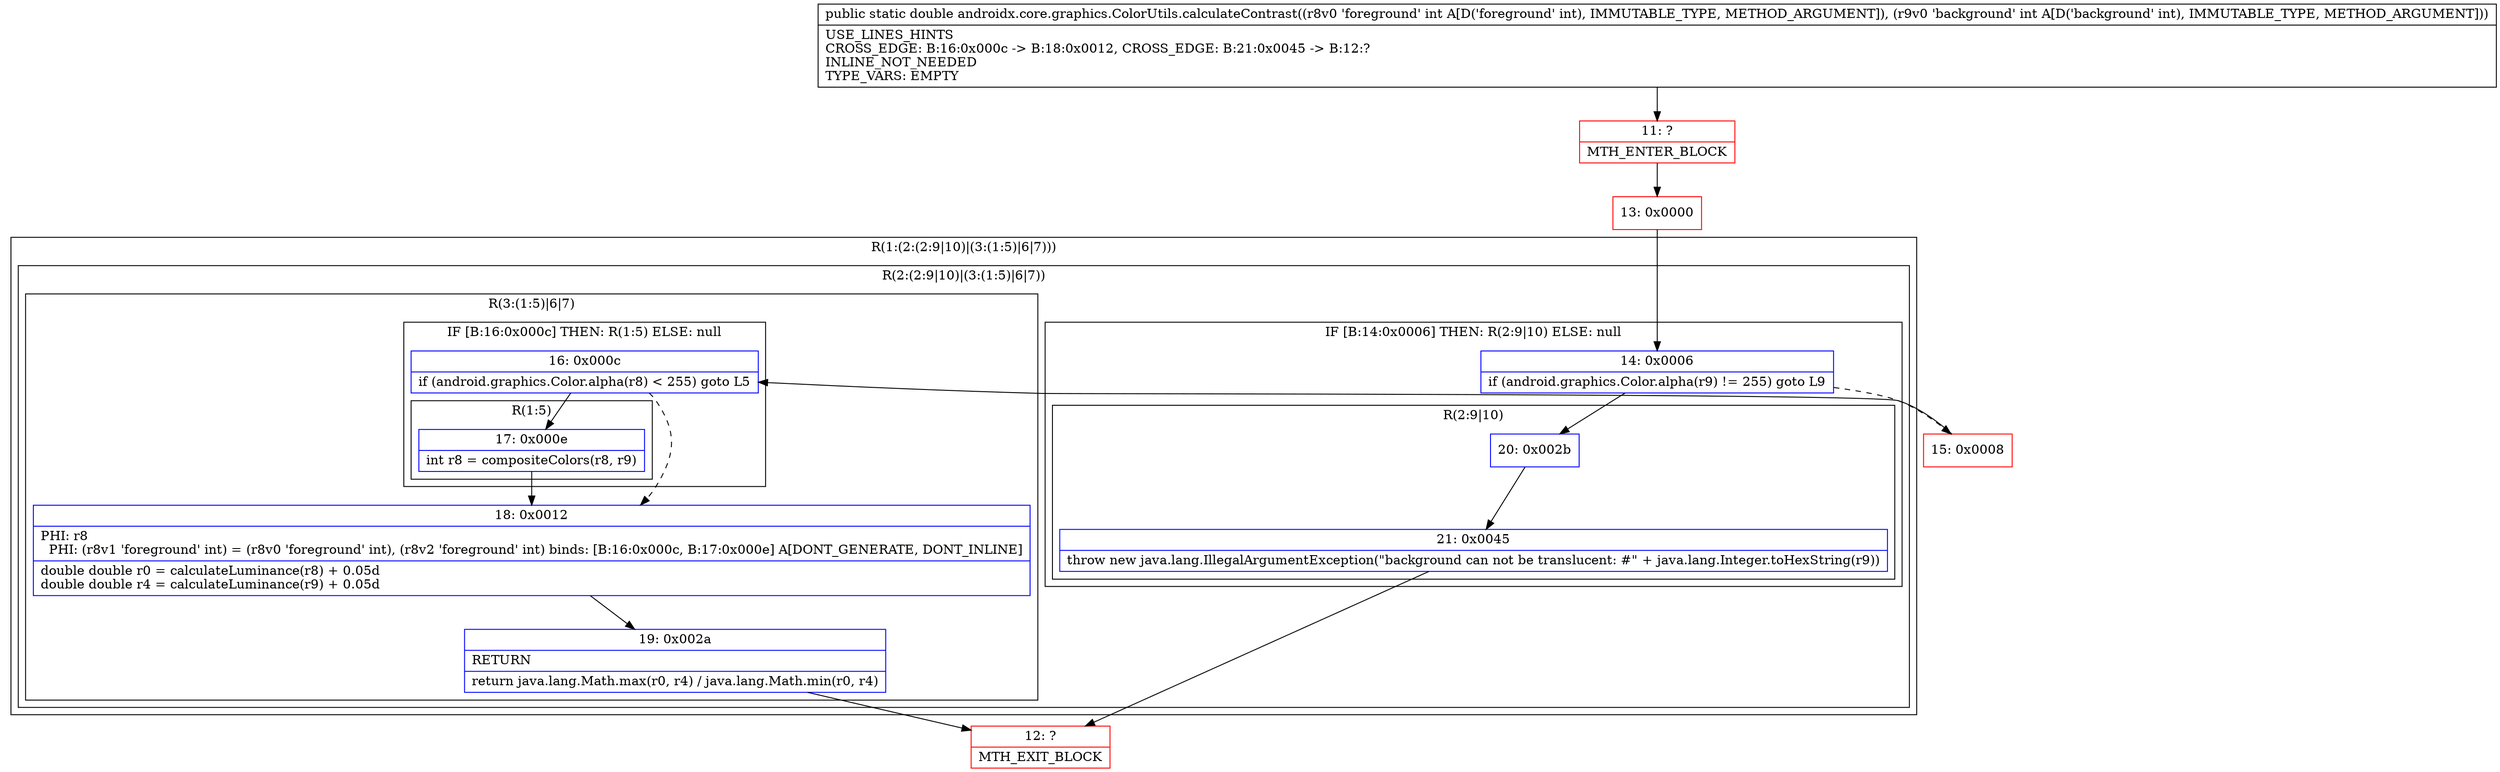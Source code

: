 digraph "CFG forandroidx.core.graphics.ColorUtils.calculateContrast(II)D" {
subgraph cluster_Region_1586704434 {
label = "R(1:(2:(2:9|10)|(3:(1:5)|6|7)))";
node [shape=record,color=blue];
subgraph cluster_Region_586144557 {
label = "R(2:(2:9|10)|(3:(1:5)|6|7))";
node [shape=record,color=blue];
subgraph cluster_IfRegion_617229530 {
label = "IF [B:14:0x0006] THEN: R(2:9|10) ELSE: null";
node [shape=record,color=blue];
Node_14 [shape=record,label="{14\:\ 0x0006|if (android.graphics.Color.alpha(r9) != 255) goto L9\l}"];
subgraph cluster_Region_519226393 {
label = "R(2:9|10)";
node [shape=record,color=blue];
Node_20 [shape=record,label="{20\:\ 0x002b}"];
Node_21 [shape=record,label="{21\:\ 0x0045|throw new java.lang.IllegalArgumentException(\"background can not be translucent: #\" + java.lang.Integer.toHexString(r9))\l}"];
}
}
subgraph cluster_Region_893451059 {
label = "R(3:(1:5)|6|7)";
node [shape=record,color=blue];
subgraph cluster_IfRegion_1495758165 {
label = "IF [B:16:0x000c] THEN: R(1:5) ELSE: null";
node [shape=record,color=blue];
Node_16 [shape=record,label="{16\:\ 0x000c|if (android.graphics.Color.alpha(r8) \< 255) goto L5\l}"];
subgraph cluster_Region_97381359 {
label = "R(1:5)";
node [shape=record,color=blue];
Node_17 [shape=record,label="{17\:\ 0x000e|int r8 = compositeColors(r8, r9)\l}"];
}
}
Node_18 [shape=record,label="{18\:\ 0x0012|PHI: r8 \l  PHI: (r8v1 'foreground' int) = (r8v0 'foreground' int), (r8v2 'foreground' int) binds: [B:16:0x000c, B:17:0x000e] A[DONT_GENERATE, DONT_INLINE]\l|double double r0 = calculateLuminance(r8) + 0.05d\ldouble double r4 = calculateLuminance(r9) + 0.05d\l}"];
Node_19 [shape=record,label="{19\:\ 0x002a|RETURN\l|return java.lang.Math.max(r0, r4) \/ java.lang.Math.min(r0, r4)\l}"];
}
}
}
Node_11 [shape=record,color=red,label="{11\:\ ?|MTH_ENTER_BLOCK\l}"];
Node_13 [shape=record,color=red,label="{13\:\ 0x0000}"];
Node_15 [shape=record,color=red,label="{15\:\ 0x0008}"];
Node_12 [shape=record,color=red,label="{12\:\ ?|MTH_EXIT_BLOCK\l}"];
MethodNode[shape=record,label="{public static double androidx.core.graphics.ColorUtils.calculateContrast((r8v0 'foreground' int A[D('foreground' int), IMMUTABLE_TYPE, METHOD_ARGUMENT]), (r9v0 'background' int A[D('background' int), IMMUTABLE_TYPE, METHOD_ARGUMENT]))  | USE_LINES_HINTS\lCROSS_EDGE: B:16:0x000c \-\> B:18:0x0012, CROSS_EDGE: B:21:0x0045 \-\> B:12:?\lINLINE_NOT_NEEDED\lTYPE_VARS: EMPTY\l}"];
MethodNode -> Node_11;Node_14 -> Node_15[style=dashed];
Node_14 -> Node_20;
Node_20 -> Node_21;
Node_21 -> Node_12;
Node_16 -> Node_17;
Node_16 -> Node_18[style=dashed];
Node_17 -> Node_18;
Node_18 -> Node_19;
Node_19 -> Node_12;
Node_11 -> Node_13;
Node_13 -> Node_14;
Node_15 -> Node_16;
}

